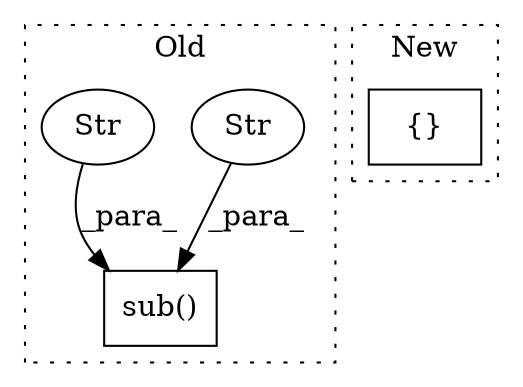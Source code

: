 digraph G {
subgraph cluster0 {
1 [label="sub()" a="75" s="449,531" l="20,10" shape="box"];
3 [label="Str" a="66" s="469" l="13" shape="ellipse"];
4 [label="Str" a="66" s="484" l="15" shape="ellipse"];
label = "Old";
style="dotted";
}
subgraph cluster1 {
2 [label="{}" a="95" s="487,543" l="1,1" shape="box"];
label = "New";
style="dotted";
}
3 -> 1 [label="_para_"];
4 -> 1 [label="_para_"];
}
